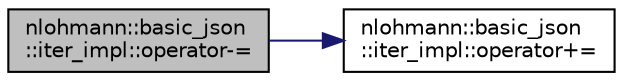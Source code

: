 digraph "nlohmann::basic_json::iter_impl::operator-="
{
 // LATEX_PDF_SIZE
  edge [fontname="Helvetica",fontsize="10",labelfontname="Helvetica",labelfontsize="10"];
  node [fontname="Helvetica",fontsize="10",shape=record];
  rankdir="LR";
  Node29 [label="nlohmann::basic_json\l::iter_impl::operator-=",height=0.2,width=0.4,color="black", fillcolor="grey75", style="filled", fontcolor="black",tooltip="subtract from iterator"];
  Node29 -> Node30 [color="midnightblue",fontsize="10",style="solid"];
  Node30 [label="nlohmann::basic_json\l::iter_impl::operator+=",height=0.2,width=0.4,color="black", fillcolor="white", style="filled",URL="$classnlohmann_1_1basic__json_1_1iter__impl.html#a170970e99b7a6d124da0fffa4cb76dba",tooltip="add to iterator"];
}
